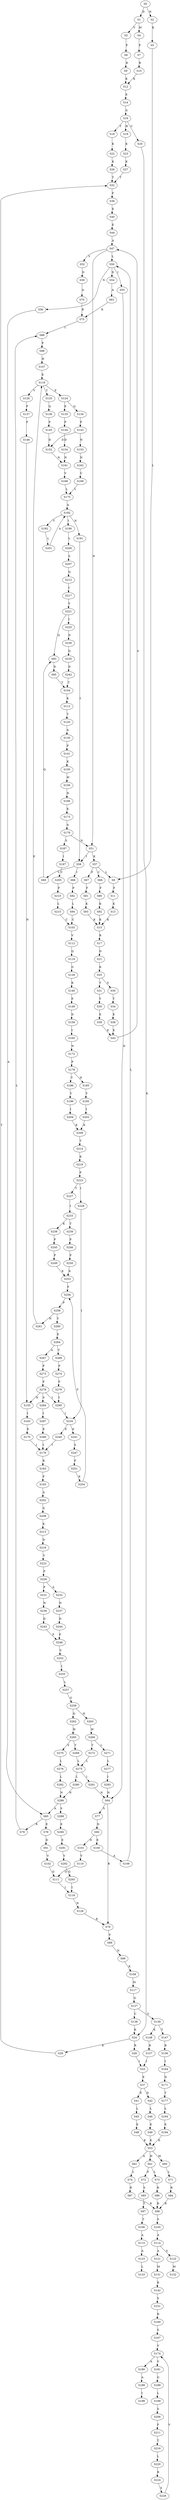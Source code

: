 strict digraph  {
	S0 -> S1 [ label = D ];
	S0 -> S2 [ label = N ];
	S1 -> S3 [ label = V ];
	S1 -> S4 [ label = M ];
	S2 -> S5 [ label = K ];
	S3 -> S6 [ label = P ];
	S4 -> S7 [ label = P ];
	S5 -> S8 [ label = L ];
	S6 -> S9 [ label = R ];
	S7 -> S10 [ label = R ];
	S8 -> S11 [ label = F ];
	S9 -> S12 [ label = K ];
	S10 -> S12 [ label = K ];
	S11 -> S13 [ label = K ];
	S12 -> S14 [ label = E ];
	S13 -> S15 [ label = K ];
	S14 -> S16 [ label = G ];
	S15 -> S17 [ label = R ];
	S16 -> S18 [ label = Y ];
	S16 -> S19 [ label = H ];
	S16 -> S20 [ label = C ];
	S17 -> S21 [ label = D ];
	S18 -> S22 [ label = K ];
	S19 -> S23 [ label = K ];
	S20 -> S24 [ label = K ];
	S21 -> S25 [ label = K ];
	S22 -> S26 [ label = K ];
	S23 -> S27 [ label = K ];
	S24 -> S28 [ label = R ];
	S24 -> S29 [ label = K ];
	S25 -> S30 [ label = S ];
	S25 -> S31 [ label = T ];
	S26 -> S32 [ label = T ];
	S27 -> S32 [ label = T ];
	S28 -> S33 [ label = I ];
	S29 -> S32 [ label = T ];
	S30 -> S34 [ label = Y ];
	S31 -> S35 [ label = Y ];
	S32 -> S36 [ label = F ];
	S33 -> S37 [ label = E ];
	S34 -> S38 [ label = E ];
	S35 -> S39 [ label = E ];
	S36 -> S40 [ label = E ];
	S37 -> S41 [ label = E ];
	S37 -> S42 [ label = D ];
	S38 -> S43 [ label = E ];
	S39 -> S43 [ label = E ];
	S40 -> S44 [ label = E ];
	S41 -> S45 [ label = L ];
	S42 -> S46 [ label = L ];
	S43 -> S47 [ label = A ];
	S44 -> S47 [ label = A ];
	S45 -> S48 [ label = E ];
	S46 -> S49 [ label = E ];
	S47 -> S50 [ label = L ];
	S47 -> S51 [ label = N ];
	S47 -> S52 [ label = V ];
	S48 -> S53 [ label = K ];
	S49 -> S53 [ label = K ];
	S50 -> S54 [ label = D ];
	S50 -> S55 [ label = I ];
	S50 -> S56 [ label = N ];
	S51 -> S57 [ label = K ];
	S51 -> S58 [ label = I ];
	S52 -> S59 [ label = D ];
	S53 -> S60 [ label = M ];
	S53 -> S61 [ label = H ];
	S53 -> S62 [ label = A ];
	S54 -> S63 [ label = A ];
	S55 -> S64 [ label = N ];
	S56 -> S65 [ label = A ];
	S57 -> S66 [ label = C ];
	S57 -> S67 [ label = F ];
	S57 -> S8 [ label = L ];
	S58 -> S68 [ label = I ];
	S58 -> S69 [ label = V ];
	S59 -> S70 [ label = A ];
	S60 -> S71 [ label = L ];
	S61 -> S72 [ label = F ];
	S61 -> S73 [ label = L ];
	S62 -> S74 [ label = L ];
	S63 -> S75 [ label = R ];
	S64 -> S76 [ label = R ];
	S64 -> S77 [ label = S ];
	S65 -> S78 [ label = E ];
	S65 -> S79 [ label = R ];
	S66 -> S80 [ label = F ];
	S67 -> S81 [ label = F ];
	S68 -> S82 [ label = P ];
	S69 -> S83 [ label = Q ];
	S70 -> S75 [ label = R ];
	S71 -> S84 [ label = R ];
	S72 -> S85 [ label = S ];
	S73 -> S86 [ label = R ];
	S74 -> S87 [ label = R ];
	S75 -> S88 [ label = L ];
	S76 -> S89 [ label = F ];
	S77 -> S90 [ label = D ];
	S78 -> S91 [ label = D ];
	S79 -> S88 [ label = L ];
	S80 -> S92 [ label = K ];
	S81 -> S93 [ label = K ];
	S82 -> S94 [ label = L ];
	S83 -> S95 [ label = D ];
	S84 -> S96 [ label = R ];
	S85 -> S97 [ label = T ];
	S86 -> S96 [ label = R ];
	S87 -> S96 [ label = R ];
	S88 -> S98 [ label = P ];
	S89 -> S99 [ label = N ];
	S90 -> S100 [ label = E ];
	S90 -> S101 [ label = D ];
	S91 -> S102 [ label = V ];
	S92 -> S15 [ label = K ];
	S93 -> S15 [ label = K ];
	S94 -> S103 [ label = C ];
	S95 -> S104 [ label = T ];
	S96 -> S105 [ label = S ];
	S97 -> S106 [ label = T ];
	S98 -> S107 [ label = H ];
	S99 -> S108 [ label = K ];
	S100 -> S109 [ label = A ];
	S101 -> S110 [ label = V ];
	S102 -> S111 [ label = Q ];
	S103 -> S112 [ label = V ];
	S104 -> S113 [ label = K ];
	S105 -> S114 [ label = A ];
	S106 -> S115 [ label = A ];
	S107 -> S116 [ label = E ];
	S108 -> S117 [ label = M ];
	S109 -> S50 [ label = L ];
	S110 -> S111 [ label = Q ];
	S111 -> S118 [ label = I ];
	S112 -> S119 [ label = Q ];
	S113 -> S120 [ label = T ];
	S114 -> S121 [ label = A ];
	S114 -> S122 [ label = S ];
	S115 -> S123 [ label = A ];
	S116 -> S124 [ label = P ];
	S116 -> S125 [ label = T ];
	S116 -> S126 [ label = V ];
	S117 -> S127 [ label = G ];
	S118 -> S128 [ label = N ];
	S119 -> S129 [ label = G ];
	S120 -> S130 [ label = A ];
	S121 -> S131 [ label = M ];
	S122 -> S132 [ label = M ];
	S123 -> S133 [ label = L ];
	S124 -> S134 [ label = Q ];
	S124 -> S135 [ label = E ];
	S125 -> S136 [ label = Q ];
	S126 -> S137 [ label = P ];
	S127 -> S138 [ label = C ];
	S127 -> S139 [ label = S ];
	S128 -> S76 [ label = R ];
	S129 -> S140 [ label = K ];
	S130 -> S141 [ label = P ];
	S131 -> S142 [ label = K ];
	S134 -> S143 [ label = P ];
	S135 -> S144 [ label = P ];
	S136 -> S145 [ label = P ];
	S137 -> S146 [ label = F ];
	S138 -> S24 [ label = K ];
	S139 -> S147 [ label = T ];
	S139 -> S148 [ label = K ];
	S140 -> S149 [ label = E ];
	S141 -> S150 [ label = K ];
	S142 -> S151 [ label = S ];
	S143 -> S152 [ label = D ];
	S143 -> S153 [ label = N ];
	S144 -> S154 [ label = D ];
	S145 -> S152 [ label = D ];
	S146 -> S155 [ label = N ];
	S147 -> S156 [ label = R ];
	S148 -> S157 [ label = R ];
	S149 -> S158 [ label = D ];
	S150 -> S159 [ label = W ];
	S151 -> S160 [ label = R ];
	S152 -> S161 [ label = N ];
	S153 -> S162 [ label = N ];
	S154 -> S161 [ label = N ];
	S155 -> S163 [ label = I ];
	S156 -> S164 [ label = I ];
	S157 -> S33 [ label = I ];
	S158 -> S165 [ label = I ];
	S159 -> S166 [ label = N ];
	S160 -> S167 [ label = S ];
	S161 -> S168 [ label = V ];
	S162 -> S169 [ label = V ];
	S163 -> S170 [ label = E ];
	S164 -> S171 [ label = D ];
	S165 -> S172 [ label = N ];
	S166 -> S173 [ label = E ];
	S167 -> S174 [ label = V ];
	S168 -> S175 [ label = L ];
	S169 -> S175 [ label = L ];
	S170 -> S176 [ label = I ];
	S171 -> S177 [ label = T ];
	S172 -> S178 [ label = P ];
	S173 -> S179 [ label = A ];
	S174 -> S180 [ label = A ];
	S174 -> S181 [ label = V ];
	S175 -> S182 [ label = A ];
	S176 -> S183 [ label = R ];
	S177 -> S184 [ label = L ];
	S178 -> S185 [ label = H ];
	S178 -> S186 [ label = Y ];
	S179 -> S187 [ label = S ];
	S179 -> S51 [ label = N ];
	S180 -> S188 [ label = A ];
	S181 -> S189 [ label = G ];
	S182 -> S190 [ label = I ];
	S182 -> S191 [ label = N ];
	S182 -> S192 [ label = V ];
	S183 -> S193 [ label = F ];
	S184 -> S194 [ label = E ];
	S185 -> S195 [ label = Y ];
	S186 -> S196 [ label = Y ];
	S187 -> S197 [ label = I ];
	S188 -> S198 [ label = I ];
	S189 -> S199 [ label = L ];
	S190 -> S200 [ label = L ];
	S191 -> S58 [ label = I ];
	S192 -> S201 [ label = L ];
	S193 -> S202 [ label = A ];
	S194 -> S53 [ label = K ];
	S195 -> S203 [ label = I ];
	S196 -> S204 [ label = I ];
	S197 -> S205 [ label = V ];
	S199 -> S206 [ label = S ];
	S200 -> S207 [ label = S ];
	S201 -> S182 [ label = A ];
	S202 -> S208 [ label = G ];
	S203 -> S209 [ label = K ];
	S204 -> S209 [ label = K ];
	S205 -> S210 [ label = P ];
	S206 -> S211 [ label = F ];
	S207 -> S212 [ label = Q ];
	S208 -> S213 [ label = K ];
	S209 -> S214 [ label = T ];
	S210 -> S215 [ label = L ];
	S211 -> S216 [ label = T ];
	S212 -> S217 [ label = I ];
	S213 -> S218 [ label = D ];
	S214 -> S219 [ label = K ];
	S215 -> S103 [ label = C ];
	S216 -> S220 [ label = L ];
	S217 -> S221 [ label = V ];
	S218 -> S222 [ label = Y ];
	S219 -> S223 [ label = F ];
	S220 -> S224 [ label = R ];
	S221 -> S83 [ label = Q ];
	S221 -> S225 [ label = I ];
	S222 -> S226 [ label = P ];
	S223 -> S227 [ label = T ];
	S223 -> S228 [ label = I ];
	S224 -> S229 [ label = S ];
	S225 -> S230 [ label = D ];
	S226 -> S231 [ label = P ];
	S226 -> S232 [ label = A ];
	S227 -> S233 [ label = I ];
	S228 -> S234 [ label = I ];
	S229 -> S174 [ label = V ];
	S230 -> S235 [ label = Q ];
	S231 -> S236 [ label = N ];
	S232 -> S237 [ label = N ];
	S233 -> S238 [ label = K ];
	S233 -> S239 [ label = T ];
	S234 -> S240 [ label = E ];
	S234 -> S241 [ label = K ];
	S235 -> S242 [ label = D ];
	S236 -> S243 [ label = D ];
	S237 -> S244 [ label = D ];
	S238 -> S245 [ label = P ];
	S239 -> S246 [ label = P ];
	S240 -> S176 [ label = I ];
	S241 -> S247 [ label = S ];
	S242 -> S104 [ label = T ];
	S243 -> S248 [ label = P ];
	S244 -> S248 [ label = P ];
	S245 -> S249 [ label = P ];
	S246 -> S250 [ label = P ];
	S247 -> S251 [ label = P ];
	S248 -> S252 [ label = V ];
	S249 -> S253 [ label = K ];
	S250 -> S253 [ label = K ];
	S251 -> S254 [ label = K ];
	S252 -> S255 [ label = I ];
	S253 -> S256 [ label = F ];
	S254 -> S256 [ label = F ];
	S255 -> S257 [ label = L ];
	S256 -> S258 [ label = P ];
	S257 -> S259 [ label = G ];
	S258 -> S260 [ label = Y ];
	S258 -> S261 [ label = H ];
	S259 -> S262 [ label = Q ];
	S259 -> S263 [ label = H ];
	S260 -> S264 [ label = E ];
	S261 -> S116 [ label = E ];
	S262 -> S265 [ label = W ];
	S263 -> S266 [ label = W ];
	S264 -> S267 [ label = A ];
	S264 -> S268 [ label = T ];
	S265 -> S269 [ label = T ];
	S265 -> S270 [ label = S ];
	S266 -> S271 [ label = L ];
	S266 -> S272 [ label = T ];
	S267 -> S273 [ label = P ];
	S268 -> S274 [ label = P ];
	S269 -> S275 [ label = L ];
	S270 -> S276 [ label = L ];
	S271 -> S277 [ label = L ];
	S272 -> S275 [ label = L ];
	S273 -> S278 [ label = F ];
	S274 -> S279 [ label = F ];
	S275 -> S280 [ label = L ];
	S275 -> S281 [ label = I ];
	S276 -> S282 [ label = L ];
	S277 -> S283 [ label = I ];
	S278 -> S155 [ label = N ];
	S278 -> S284 [ label = S ];
	S278 -> S285 [ label = I ];
	S279 -> S285 [ label = I ];
	S280 -> S286 [ label = N ];
	S281 -> S64 [ label = N ];
	S282 -> S286 [ label = N ];
	S283 -> S64 [ label = N ];
	S284 -> S287 [ label = I ];
	S285 -> S234 [ label = I ];
	S286 -> S65 [ label = A ];
	S286 -> S288 [ label = S ];
	S287 -> S289 [ label = E ];
	S288 -> S290 [ label = E ];
	S289 -> S176 [ label = I ];
	S290 -> S291 [ label = E ];
	S291 -> S292 [ label = V ];
	S292 -> S293 [ label = Q ];
	S293 -> S118 [ label = I ];
}
